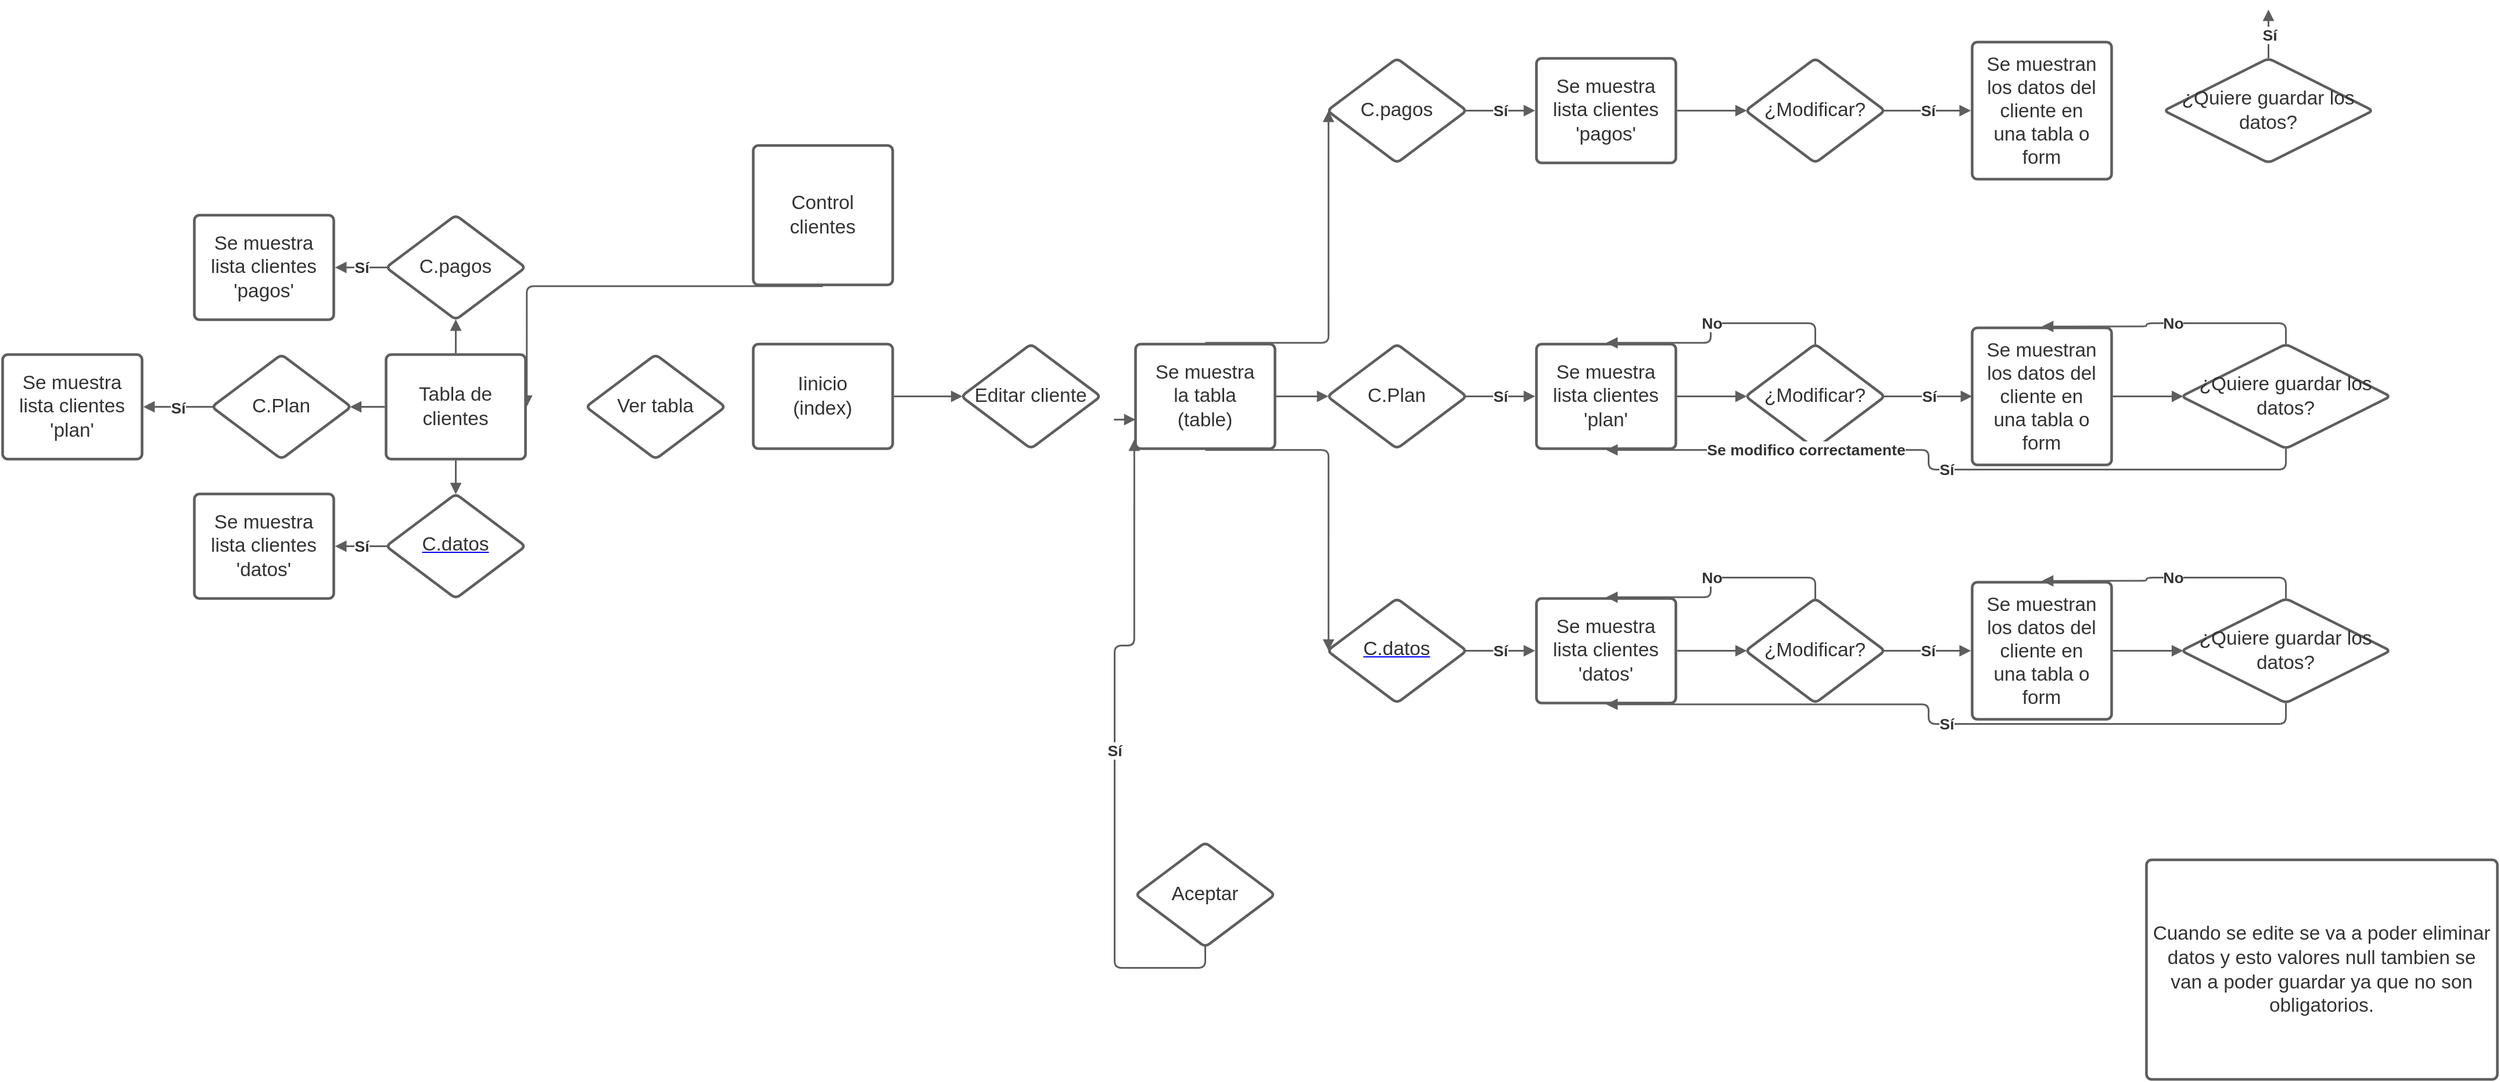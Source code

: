 <mxfile version="21.3.8" type="github">
  <diagram name="Page-1" id="jCBXAWtXNqudpjwkQiGo">
    <mxGraphModel dx="2200" dy="2359" grid="1" gridSize="10" guides="1" tooltips="1" connect="1" arrows="1" fold="1" page="1" pageScale="1" pageWidth="827" pageHeight="1169" math="0" shadow="0">
      <root>
        <mxCell id="0" />
        <mxCell id="1" parent="0" />
        <mxCell id="dDj49uLqHvv3kT1G5Hj7-1" value="Control clientes" style="html=1;overflow=block;blockSpacing=1;whiteSpace=wrap;fontSize=16.7;fontColor=#333333;align=center;spacing=3.8;strokeColor=#5e5e5e;strokeOpacity=100;rounded=1;absoluteArcSize=1;arcSize=9;strokeWidth=2.3;lucidId=-~4517-Tyvn_;" vertex="1" parent="1">
          <mxGeometry x="856" y="75" width="120" height="120" as="geometry" />
        </mxCell>
        <mxCell id="dDj49uLqHvv3kT1G5Hj7-2" value="" style="html=1;jettySize=18;whiteSpace=wrap;fontSize=13;strokeColor=#5E5E5E;strokeWidth=1.5;rounded=1;arcSize=12;edgeStyle=orthogonalEdgeStyle;startArrow=none;endArrow=block;endFill=1;exitX=0.5;exitY=1.009;exitPerimeter=0;entryX=1.009;entryY=0.5;entryPerimeter=0;lucidId=oa55fddU7j4v;" edge="1" parent="1" source="dDj49uLqHvv3kT1G5Hj7-1" target="dDj49uLqHvv3kT1G5Hj7-5">
          <mxGeometry width="100" height="100" relative="1" as="geometry">
            <Array as="points" />
          </mxGeometry>
        </mxCell>
        <mxCell id="dDj49uLqHvv3kT1G5Hj7-3" value="Iinicio&#xa;(index)" style="html=1;overflow=block;blockSpacing=1;whiteSpace=wrap;fontSize=16.7;fontColor=#333333;align=center;spacing=9;strokeColor=#5e5e5e;strokeOpacity=100;rounded=1;absoluteArcSize=1;arcSize=9;strokeWidth=2.3;lucidId=ra55raOk~4vb;" vertex="1" parent="1">
          <mxGeometry x="856" y="246" width="120" height="90" as="geometry" />
        </mxCell>
        <mxCell id="dDj49uLqHvv3kT1G5Hj7-4" value="Ver tabla" style="html=1;overflow=block;blockSpacing=1;whiteSpace=wrap;rhombus;fontSize=16.7;fontColor=#333333;align=center;spacing=3.8;strokeColor=#5e5e5e;strokeOpacity=100;rounded=1;absoluteArcSize=1;arcSize=9;strokeWidth=2.3;lucidId=7a55EZrOVwHj;" vertex="1" parent="1">
          <mxGeometry x="712" y="255" width="120" height="90" as="geometry" />
        </mxCell>
        <mxCell id="dDj49uLqHvv3kT1G5Hj7-5" value="Tabla de clientes" style="html=1;overflow=block;blockSpacing=1;whiteSpace=wrap;fontSize=16.7;fontColor=#333333;align=center;spacing=9;strokeColor=#5e5e5e;strokeOpacity=100;rounded=1;absoluteArcSize=1;arcSize=9;strokeWidth=2.3;lucidId=sb55wHR1h_1L;" vertex="1" parent="1">
          <mxGeometry x="540" y="255" width="120" height="90" as="geometry" />
        </mxCell>
        <mxCell id="dDj49uLqHvv3kT1G5Hj7-6" value="C.pagos" style="html=1;overflow=block;blockSpacing=1;whiteSpace=wrap;rhombus;fontSize=16.7;fontColor=#333333;align=center;spacing=3.8;strokeColor=#5e5e5e;strokeOpacity=100;rounded=1;absoluteArcSize=1;arcSize=9;strokeWidth=2.3;lucidId=Wb55GumcfXWv;" vertex="1" parent="1">
          <mxGeometry x="540" y="135" width="120" height="90" as="geometry" />
        </mxCell>
        <mxCell id="dDj49uLqHvv3kT1G5Hj7-7" value="" style="html=1;jettySize=18;whiteSpace=wrap;fontSize=13;strokeColor=#5E5E5E;strokeWidth=1.5;rounded=1;arcSize=12;edgeStyle=orthogonalEdgeStyle;startArrow=none;endArrow=block;endFill=1;exitX=0.5;exitY=-0.012;exitPerimeter=0;entryX=0.5;entryY=0.996;entryPerimeter=0;lucidId=~b55l4OIITTA;" edge="1" parent="1" source="dDj49uLqHvv3kT1G5Hj7-5" target="dDj49uLqHvv3kT1G5Hj7-6">
          <mxGeometry width="100" height="100" relative="1" as="geometry">
            <Array as="points" />
          </mxGeometry>
        </mxCell>
        <mxCell id="dDj49uLqHvv3kT1G5Hj7-8" value="&lt;div style=&quot;display: flex; justify-content: center; text-align: center; align-items: baseline; font-size: 0; line-height: 1.25;margin-top: -2px;&quot;&gt;&lt;span&gt;&lt;a href=&quot;http://C.datos&quot;&gt;&lt;span style=&quot;font-size:16.7px;color:#333333;&quot;&gt;C.datos&lt;/span&gt;&lt;/a&gt;&lt;/span&gt;&lt;/div&gt;" style="html=1;overflow=block;blockSpacing=1;whiteSpace=wrap;rhombus;fontSize=13;spacing=3.8;strokeColor=#5e5e5e;strokeOpacity=100;rounded=1;absoluteArcSize=1;arcSize=9;strokeWidth=2.3;lucidId=lc55fG3NwJh9;" vertex="1" parent="1">
          <mxGeometry x="540" y="375" width="120" height="90" as="geometry" />
        </mxCell>
        <mxCell id="dDj49uLqHvv3kT1G5Hj7-9" value="" style="html=1;jettySize=18;whiteSpace=wrap;fontSize=13;strokeColor=#5E5E5E;strokeWidth=1.5;rounded=1;arcSize=12;edgeStyle=orthogonalEdgeStyle;startArrow=none;endArrow=block;endFill=1;exitX=0.5;exitY=1.012;exitPerimeter=0;entryX=0.5;entryY=0.004;entryPerimeter=0;lucidId=xc55j_4C4txd;" edge="1" parent="1" source="dDj49uLqHvv3kT1G5Hj7-5" target="dDj49uLqHvv3kT1G5Hj7-8">
          <mxGeometry width="100" height="100" relative="1" as="geometry">
            <Array as="points" />
          </mxGeometry>
        </mxCell>
        <mxCell id="dDj49uLqHvv3kT1G5Hj7-10" value="C.Plan" style="html=1;overflow=block;blockSpacing=1;whiteSpace=wrap;rhombus;fontSize=16.7;fontColor=#333333;align=center;spacing=3.8;strokeColor=#5e5e5e;strokeOpacity=100;rounded=1;absoluteArcSize=1;arcSize=9;strokeWidth=2.3;lucidId=Dc55BJOq.~ja;" vertex="1" parent="1">
          <mxGeometry x="390" y="255" width="120" height="90" as="geometry" />
        </mxCell>
        <mxCell id="dDj49uLqHvv3kT1G5Hj7-11" value="" style="html=1;jettySize=18;whiteSpace=wrap;fontSize=13;strokeColor=#5E5E5E;strokeWidth=1.5;rounded=1;arcSize=12;edgeStyle=orthogonalEdgeStyle;startArrow=none;endArrow=block;endFill=1;exitX=-0.009;exitY=0.5;exitPerimeter=0;entryX=0.991;entryY=0.5;entryPerimeter=0;lucidId=Nc55K~NAN.iO;" edge="1" parent="1" source="dDj49uLqHvv3kT1G5Hj7-5" target="dDj49uLqHvv3kT1G5Hj7-10">
          <mxGeometry width="100" height="100" relative="1" as="geometry">
            <Array as="points" />
          </mxGeometry>
        </mxCell>
        <mxCell id="dDj49uLqHvv3kT1G5Hj7-12" value="" style="html=1;jettySize=18;whiteSpace=wrap;fontSize=13.3;fontColor=#333333;fontStyle=1;align=center;strokeColor=#5E5E5E;strokeWidth=1.5;rounded=1;arcSize=12;edgeStyle=orthogonalEdgeStyle;startArrow=none;endArrow=block;endFill=1;exitX=0.009;exitY=0.5;exitPerimeter=0;lucidId=ad55AOa1RnGk;" edge="1" parent="1" source="dDj49uLqHvv3kT1G5Hj7-10">
          <mxGeometry width="100" height="100" relative="1" as="geometry">
            <Array as="points" />
            <mxPoint x="331" y="300" as="targetPoint" />
          </mxGeometry>
        </mxCell>
        <mxCell id="dDj49uLqHvv3kT1G5Hj7-13" value="Sí" style="text;html=1;resizable=0;labelBackgroundColor=default;align=center;verticalAlign=middle;fontStyle=1;fontColor=#333333;fontSize=13.3;" vertex="1" parent="dDj49uLqHvv3kT1G5Hj7-12">
          <mxGeometry relative="1" as="geometry">
            <mxPoint as="offset" />
          </mxGeometry>
        </mxCell>
        <mxCell id="dDj49uLqHvv3kT1G5Hj7-14" value="Se muestra lista clientes&#xa;&#39;plan&#39;" style="html=1;overflow=block;blockSpacing=1;whiteSpace=wrap;fontSize=16.7;fontColor=#333333;align=center;spacing=9;strokeColor=#5e5e5e;strokeOpacity=100;rounded=1;absoluteArcSize=1;arcSize=9;strokeWidth=2.3;lucidId=rd55_MLI0KpR;" vertex="1" parent="1">
          <mxGeometry x="210" y="255" width="120" height="90" as="geometry" />
        </mxCell>
        <mxCell id="dDj49uLqHvv3kT1G5Hj7-15" value="Se muestra lista clientes&#xa;&#39;pagos&#39;" style="html=1;overflow=block;blockSpacing=1;whiteSpace=wrap;fontSize=16.7;fontColor=#333333;align=center;spacing=9;strokeColor=#5e5e5e;strokeOpacity=100;rounded=1;absoluteArcSize=1;arcSize=9;strokeWidth=2.3;lucidId=he55-6mI.Ir_;" vertex="1" parent="1">
          <mxGeometry x="375" y="135" width="120" height="90" as="geometry" />
        </mxCell>
        <mxCell id="dDj49uLqHvv3kT1G5Hj7-16" value="" style="html=1;jettySize=18;whiteSpace=wrap;fontSize=13.3;fontColor=#333333;fontStyle=1;align=center;strokeColor=#5E5E5E;strokeWidth=1.5;rounded=1;arcSize=12;edgeStyle=orthogonalEdgeStyle;startArrow=none;endArrow=block;endFill=1;exitX=0.009;exitY=0.5;exitPerimeter=0;entryX=1.009;entryY=0.5;entryPerimeter=0;lucidId=me55h58Ri0bP;" edge="1" parent="1" source="dDj49uLqHvv3kT1G5Hj7-6" target="dDj49uLqHvv3kT1G5Hj7-15">
          <mxGeometry width="100" height="100" relative="1" as="geometry">
            <Array as="points" />
          </mxGeometry>
        </mxCell>
        <mxCell id="dDj49uLqHvv3kT1G5Hj7-17" value="Sí" style="text;html=1;resizable=0;labelBackgroundColor=default;align=center;verticalAlign=middle;fontStyle=1;fontColor=#333333;fontSize=13.3;" vertex="1" parent="dDj49uLqHvv3kT1G5Hj7-16">
          <mxGeometry relative="1" as="geometry" />
        </mxCell>
        <mxCell id="dDj49uLqHvv3kT1G5Hj7-18" value="Se muestra lista clientes&#xa;&#39;datos&#39;" style="html=1;overflow=block;blockSpacing=1;whiteSpace=wrap;fontSize=16.7;fontColor=#333333;align=center;spacing=9;strokeColor=#5e5e5e;strokeOpacity=100;rounded=1;absoluteArcSize=1;arcSize=9;strokeWidth=2.3;lucidId=qe55xhQL1To1;" vertex="1" parent="1">
          <mxGeometry x="375" y="375" width="120" height="90" as="geometry" />
        </mxCell>
        <mxCell id="dDj49uLqHvv3kT1G5Hj7-19" value="" style="html=1;jettySize=18;whiteSpace=wrap;fontSize=13.3;fontColor=#333333;fontStyle=1;align=center;strokeColor=#5E5E5E;strokeWidth=1.5;rounded=1;arcSize=12;edgeStyle=orthogonalEdgeStyle;startArrow=none;endArrow=block;endFill=1;exitX=0.009;exitY=0.5;exitPerimeter=0;entryX=1.009;entryY=0.5;entryPerimeter=0;lucidId=se556HhxgRKe;" edge="1" parent="1" source="dDj49uLqHvv3kT1G5Hj7-8" target="dDj49uLqHvv3kT1G5Hj7-18">
          <mxGeometry width="100" height="100" relative="1" as="geometry">
            <Array as="points" />
          </mxGeometry>
        </mxCell>
        <mxCell id="dDj49uLqHvv3kT1G5Hj7-20" value="Sí" style="text;html=1;resizable=0;labelBackgroundColor=default;align=center;verticalAlign=middle;fontStyle=1;fontColor=#333333;fontSize=13.3;" vertex="1" parent="dDj49uLqHvv3kT1G5Hj7-19">
          <mxGeometry relative="1" as="geometry" />
        </mxCell>
        <mxCell id="dDj49uLqHvv3kT1G5Hj7-21" value="Editar cliente" style="html=1;overflow=block;blockSpacing=1;whiteSpace=wrap;rhombus;fontSize=16.7;fontColor=#333333;align=center;spacing=3.8;strokeColor=#5e5e5e;strokeOpacity=100;rounded=1;absoluteArcSize=1;arcSize=9;strokeWidth=2.3;lucidId=Gg55qIdvrMJk;" vertex="1" parent="1">
          <mxGeometry x="1035" y="246" width="120" height="90" as="geometry" />
        </mxCell>
        <mxCell id="dDj49uLqHvv3kT1G5Hj7-22" value="" style="html=1;jettySize=18;whiteSpace=wrap;fontSize=13;strokeColor=#5E5E5E;strokeWidth=1.5;rounded=1;arcSize=12;edgeStyle=orthogonalEdgeStyle;startArrow=none;endArrow=block;endFill=1;exitX=1.009;exitY=0.5;exitPerimeter=0;entryX=0.009;entryY=0.5;entryPerimeter=0;lucidId=Ng55FUQO6F9P;" edge="1" parent="1" source="dDj49uLqHvv3kT1G5Hj7-3" target="dDj49uLqHvv3kT1G5Hj7-21">
          <mxGeometry width="100" height="100" relative="1" as="geometry">
            <Array as="points" />
          </mxGeometry>
        </mxCell>
        <mxCell id="dDj49uLqHvv3kT1G5Hj7-23" value="Se muestra la tabla&#xa;(table)" style="html=1;overflow=block;blockSpacing=1;whiteSpace=wrap;fontSize=16.7;fontColor=#333333;align=center;spacing=9;strokeColor=#5e5e5e;strokeOpacity=100;rounded=1;absoluteArcSize=1;arcSize=9;strokeWidth=2.3;lucidId=3g555m2dW~YT;" vertex="1" parent="1">
          <mxGeometry x="1185" y="246" width="120" height="90" as="geometry" />
        </mxCell>
        <mxCell id="dDj49uLqHvv3kT1G5Hj7-24" value="" style="html=1;jettySize=18;whiteSpace=wrap;fontSize=13;strokeColor=#5E5E5E;strokeWidth=1.5;rounded=1;arcSize=12;edgeStyle=orthogonalEdgeStyle;startArrow=none;endArrow=block;endFill=1;exitY=0.5;exitPerimeter=0;entryY=0.5;entryPerimeter=0;lucidId=ch55Fjtp5ri9;" edge="1" parent="1" source="dDj49uLqHvv3kT1G5Hj7-23" target="dDj49uLqHvv3kT1G5Hj7-23">
          <mxGeometry width="100" height="100" relative="1" as="geometry">
            <Array as="points">
              <mxPoint x="1164" y="311" generated="1" />
              <mxPoint x="1164" y="311" generated="1" />
            </Array>
          </mxGeometry>
        </mxCell>
        <mxCell id="dDj49uLqHvv3kT1G5Hj7-25" value="" style="html=1;jettySize=18;whiteSpace=wrap;fontSize=13;strokeColor=#5E5E5E;strokeWidth=1.5;rounded=1;arcSize=12;edgeStyle=orthogonalEdgeStyle;startArrow=none;endArrow=block;endFill=1;exitX=1.009;exitY=0.5;exitPerimeter=0;lucidId=Qi55WLSYHYra;" edge="1" parent="1" source="dDj49uLqHvv3kT1G5Hj7-23">
          <mxGeometry width="100" height="100" relative="1" as="geometry">
            <Array as="points" />
            <mxPoint x="1351" y="291" as="targetPoint" />
          </mxGeometry>
        </mxCell>
        <mxCell id="dDj49uLqHvv3kT1G5Hj7-26" value="C.Plan" style="html=1;overflow=block;blockSpacing=1;whiteSpace=wrap;rhombus;fontSize=16.7;fontColor=#333333;align=center;spacing=3.8;strokeColor=#5e5e5e;strokeOpacity=100;rounded=1;absoluteArcSize=1;arcSize=9;strokeWidth=2.3;lucidId=yl55B0_qdPNv;" vertex="1" parent="1">
          <mxGeometry x="1350" y="246" width="120" height="90" as="geometry" />
        </mxCell>
        <mxCell id="dDj49uLqHvv3kT1G5Hj7-27" value="Se muestra lista clientes&#xa;&#39;plan&#39;" style="html=1;overflow=block;blockSpacing=1;whiteSpace=wrap;fontSize=16.7;fontColor=#333333;align=center;spacing=9;strokeColor=#5e5e5e;strokeOpacity=100;rounded=1;absoluteArcSize=1;arcSize=9;strokeWidth=2.3;lucidId=Cl55v5GDEzzv;" vertex="1" parent="1">
          <mxGeometry x="1530" y="246" width="120" height="90" as="geometry" />
        </mxCell>
        <mxCell id="dDj49uLqHvv3kT1G5Hj7-28" value="" style="html=1;jettySize=18;whiteSpace=wrap;fontSize=13.3;fontColor=#333333;fontStyle=1;align=center;strokeColor=#5E5E5E;strokeWidth=1.5;rounded=1;arcSize=12;edgeStyle=orthogonalEdgeStyle;startArrow=none;endArrow=block;endFill=1;exitX=0.991;exitY=0.5;exitPerimeter=0;entryX=-0.009;entryY=0.5;entryPerimeter=0;lucidId=Ml55k2Och.zE;" edge="1" parent="1" source="dDj49uLqHvv3kT1G5Hj7-26" target="dDj49uLqHvv3kT1G5Hj7-27">
          <mxGeometry width="100" height="100" relative="1" as="geometry">
            <Array as="points" />
          </mxGeometry>
        </mxCell>
        <mxCell id="dDj49uLqHvv3kT1G5Hj7-29" value="Sí" style="text;html=1;resizable=0;labelBackgroundColor=default;align=center;verticalAlign=middle;fontStyle=1;fontColor=#333333;fontSize=13.3;" vertex="1" parent="dDj49uLqHvv3kT1G5Hj7-28">
          <mxGeometry relative="1" as="geometry" />
        </mxCell>
        <mxCell id="dDj49uLqHvv3kT1G5Hj7-30" value="C.pagos" style="html=1;overflow=block;blockSpacing=1;whiteSpace=wrap;rhombus;fontSize=16.7;fontColor=#333333;align=center;spacing=3.8;strokeColor=#5e5e5e;strokeOpacity=100;rounded=1;absoluteArcSize=1;arcSize=9;strokeWidth=2.3;lucidId=Tl55Qcyh_-M2;" vertex="1" parent="1">
          <mxGeometry x="1350" width="120" height="90" as="geometry" />
        </mxCell>
        <mxCell id="dDj49uLqHvv3kT1G5Hj7-31" value="Se muestra lista clientes&#xa;&#39;pagos&#39;" style="html=1;overflow=block;blockSpacing=1;whiteSpace=wrap;fontSize=16.7;fontColor=#333333;align=center;spacing=9;strokeColor=#5e5e5e;strokeOpacity=100;rounded=1;absoluteArcSize=1;arcSize=9;strokeWidth=2.3;lucidId=Xl55kkd5n7LN;" vertex="1" parent="1">
          <mxGeometry x="1530" width="120" height="90" as="geometry" />
        </mxCell>
        <mxCell id="dDj49uLqHvv3kT1G5Hj7-32" value="" style="html=1;jettySize=18;whiteSpace=wrap;fontSize=13;strokeColor=#5E5E5E;strokeWidth=1.5;rounded=1;arcSize=12;edgeStyle=orthogonalEdgeStyle;startArrow=none;endArrow=block;endFill=1;exitX=0.5;exitY=-0.012;exitPerimeter=0;entryX=0.009;entryY=0.5;entryPerimeter=0;lucidId=Yl55a6b.Secc;" edge="1" parent="1" source="dDj49uLqHvv3kT1G5Hj7-23" target="dDj49uLqHvv3kT1G5Hj7-30">
          <mxGeometry width="100" height="100" relative="1" as="geometry">
            <Array as="points" />
          </mxGeometry>
        </mxCell>
        <mxCell id="dDj49uLqHvv3kT1G5Hj7-33" value="&lt;div style=&quot;display: flex; justify-content: center; text-align: center; align-items: baseline; font-size: 0; line-height: 1.25;margin-top: -2px;&quot;&gt;&lt;span&gt;&lt;a href=&quot;http://C.datos&quot;&gt;&lt;span style=&quot;font-size:16.7px;color:#333333;&quot;&gt;C.datos&lt;/span&gt;&lt;/a&gt;&lt;/span&gt;&lt;/div&gt;" style="html=1;overflow=block;blockSpacing=1;whiteSpace=wrap;rhombus;fontSize=13;spacing=3.8;strokeColor=#5e5e5e;strokeOpacity=100;rounded=1;absoluteArcSize=1;arcSize=9;strokeWidth=2.3;lucidId=4l551dDsu_Oj;" vertex="1" parent="1">
          <mxGeometry x="1350" y="465" width="120" height="90" as="geometry" />
        </mxCell>
        <mxCell id="dDj49uLqHvv3kT1G5Hj7-34" value="Se muestra lista clientes&#xa;&#39;datos&#39;" style="html=1;overflow=block;blockSpacing=1;whiteSpace=wrap;fontSize=16.7;fontColor=#333333;align=center;spacing=9;strokeColor=#5e5e5e;strokeOpacity=100;rounded=1;absoluteArcSize=1;arcSize=9;strokeWidth=2.3;lucidId=6l55W46asn15;" vertex="1" parent="1">
          <mxGeometry x="1530" y="465" width="120" height="90" as="geometry" />
        </mxCell>
        <mxCell id="dDj49uLqHvv3kT1G5Hj7-35" value="" style="html=1;jettySize=18;whiteSpace=wrap;fontSize=13;strokeColor=#5E5E5E;strokeWidth=1.5;rounded=1;arcSize=12;edgeStyle=orthogonalEdgeStyle;startArrow=none;endArrow=block;endFill=1;exitX=0.5;exitY=1.012;exitPerimeter=0;entryX=0.009;entryY=0.5;entryPerimeter=0;lucidId=9l55xf4YlK3E;" edge="1" parent="1" source="dDj49uLqHvv3kT1G5Hj7-23" target="dDj49uLqHvv3kT1G5Hj7-33">
          <mxGeometry width="100" height="100" relative="1" as="geometry">
            <Array as="points" />
          </mxGeometry>
        </mxCell>
        <mxCell id="dDj49uLqHvv3kT1G5Hj7-36" value="Aceptar" style="html=1;overflow=block;blockSpacing=1;whiteSpace=wrap;rhombus;fontSize=16.7;fontColor=#333333;align=center;spacing=3.8;strokeColor=#5e5e5e;strokeOpacity=100;rounded=1;absoluteArcSize=1;arcSize=9;strokeWidth=2.3;lucidId=qm55R02SSR.R;" vertex="1" parent="1">
          <mxGeometry x="1185" y="675" width="120" height="90" as="geometry" />
        </mxCell>
        <mxCell id="dDj49uLqHvv3kT1G5Hj7-37" value="" style="html=1;jettySize=18;whiteSpace=wrap;fontSize=13.3;fontColor=#333333;fontStyle=1;align=center;strokeColor=#5E5E5E;strokeWidth=1.5;rounded=1;arcSize=12;edgeStyle=orthogonalEdgeStyle;startArrow=none;endArrow=block;endFill=1;exitX=0.5;exitY=0.996;exitPerimeter=0;entryX=-0.009;entryY=0.912;entryPerimeter=0;lucidId=Jm55_n56MQ~L;" edge="1" parent="1" source="dDj49uLqHvv3kT1G5Hj7-36" target="dDj49uLqHvv3kT1G5Hj7-23">
          <mxGeometry width="100" height="100" relative="1" as="geometry">
            <Array as="points" />
          </mxGeometry>
        </mxCell>
        <mxCell id="dDj49uLqHvv3kT1G5Hj7-38" value="Sí" style="text;html=1;resizable=0;labelBackgroundColor=default;align=center;verticalAlign=middle;fontStyle=1;fontColor=#333333;fontSize=13.3;" vertex="1" parent="dDj49uLqHvv3kT1G5Hj7-37">
          <mxGeometry relative="1" as="geometry" />
        </mxCell>
        <mxCell id="dDj49uLqHvv3kT1G5Hj7-39" value="¿Modificar?" style="html=1;overflow=block;blockSpacing=1;whiteSpace=wrap;rhombus;fontSize=16.7;fontColor=#333333;align=center;spacing=3.8;strokeColor=#5e5e5e;strokeOpacity=100;rounded=1;absoluteArcSize=1;arcSize=9;strokeWidth=2.3;lucidId=Io55EITyy6AK;" vertex="1" parent="1">
          <mxGeometry x="1710" y="246" width="120" height="90" as="geometry" />
        </mxCell>
        <mxCell id="dDj49uLqHvv3kT1G5Hj7-40" value="" style="html=1;jettySize=18;whiteSpace=wrap;fontSize=13;strokeColor=#5E5E5E;strokeWidth=1.5;rounded=1;arcSize=12;edgeStyle=orthogonalEdgeStyle;startArrow=none;endArrow=block;endFill=1;exitX=1.009;exitY=0.5;exitPerimeter=0;entryX=0.009;entryY=0.5;entryPerimeter=0;lucidId=No55PuJ4~8nF;" edge="1" parent="1" source="dDj49uLqHvv3kT1G5Hj7-27" target="dDj49uLqHvv3kT1G5Hj7-39">
          <mxGeometry width="100" height="100" relative="1" as="geometry">
            <Array as="points" />
          </mxGeometry>
        </mxCell>
        <mxCell id="dDj49uLqHvv3kT1G5Hj7-41" value="&lt;div style=&quot;display: flex; justify-content: center; text-align: center; align-items: baseline; font-size: 0; line-height: 1.25;margin-top: -2px;&quot;&gt;&lt;span&gt;&lt;span style=&quot;font-size:16.7px;color:#333333;&quot;&gt;Cuando se edite se va a poder eliminar datos y esto valores null tambien se van a poder guardar ya que no son obligatorios.&#xa;&lt;/span&gt;&lt;/span&gt;&lt;/div&gt;&lt;div style=&quot;display: flex; justify-content: center; text-align: center; align-items: baseline; font-size: 0; line-height: 1.25;margin-top: -2px;&quot;&gt;&lt;span&gt;&lt;/span&gt;&lt;/div&gt;" style="html=1;overflow=block;blockSpacing=1;whiteSpace=wrap;fontSize=13;spacing=3.8;strokeColor=#5e5e5e;strokeOpacity=100;rounded=1;absoluteArcSize=1;arcSize=9;strokeWidth=2.3;lucidId=zp55m-ZHFCEl;" vertex="1" parent="1">
          <mxGeometry x="2055" y="690" width="302" height="189" as="geometry" />
        </mxCell>
        <mxCell id="dDj49uLqHvv3kT1G5Hj7-42" value="" style="html=1;jettySize=18;whiteSpace=wrap;fontSize=13.3;fontColor=#333333;fontStyle=1;align=center;strokeColor=#5E5E5E;strokeWidth=1.5;rounded=1;arcSize=12;edgeStyle=orthogonalEdgeStyle;startArrow=none;endArrow=block;endFill=1;exitX=0.991;exitY=0.5;exitPerimeter=0;lucidId=br55oeqAaXvw;" edge="1" parent="1" source="dDj49uLqHvv3kT1G5Hj7-39">
          <mxGeometry width="100" height="100" relative="1" as="geometry">
            <Array as="points" />
            <mxPoint x="1905" y="291" as="targetPoint" />
          </mxGeometry>
        </mxCell>
        <mxCell id="dDj49uLqHvv3kT1G5Hj7-43" value="Sí" style="text;html=1;resizable=0;labelBackgroundColor=default;align=center;verticalAlign=middle;fontStyle=1;fontColor=#333333;fontSize=13.3;" vertex="1" parent="dDj49uLqHvv3kT1G5Hj7-42">
          <mxGeometry relative="1" as="geometry" />
        </mxCell>
        <mxCell id="dDj49uLqHvv3kT1G5Hj7-44" value="Se muestran los datos del cliente en una tabla o form" style="html=1;overflow=block;blockSpacing=1;whiteSpace=wrap;fontSize=16.7;fontColor=#333333;align=center;spacing=9;strokeColor=#5e5e5e;strokeOpacity=100;rounded=1;absoluteArcSize=1;arcSize=9;strokeWidth=2.3;lucidId=lr55~o0DpjFW;" vertex="1" parent="1">
          <mxGeometry x="1905" y="232" width="120" height="118" as="geometry" />
        </mxCell>
        <mxCell id="dDj49uLqHvv3kT1G5Hj7-45" value="" style="html=1;jettySize=18;whiteSpace=wrap;fontSize=13.3;fontColor=#333333;fontStyle=1;align=center;strokeColor=#5E5E5E;strokeWidth=1.5;rounded=1;arcSize=12;edgeStyle=orthogonalEdgeStyle;startArrow=none;endArrow=block;endFill=1;exitX=0.5;exitY=0.004;exitPerimeter=0;entryX=0.5;entryY=-0.012;entryPerimeter=0;lucidId=Br55GFbkZhTN;" edge="1" parent="1" source="dDj49uLqHvv3kT1G5Hj7-39" target="dDj49uLqHvv3kT1G5Hj7-27">
          <mxGeometry width="100" height="100" relative="1" as="geometry">
            <Array as="points" />
          </mxGeometry>
        </mxCell>
        <mxCell id="dDj49uLqHvv3kT1G5Hj7-46" value="No" style="text;html=1;resizable=0;labelBackgroundColor=default;align=center;verticalAlign=middle;fontStyle=1;fontColor=#333333;fontSize=13.3;" vertex="1" parent="dDj49uLqHvv3kT1G5Hj7-45">
          <mxGeometry relative="1" as="geometry" />
        </mxCell>
        <mxCell id="dDj49uLqHvv3kT1G5Hj7-47" value="" style="html=1;jettySize=18;whiteSpace=wrap;fontSize=13;strokeColor=#5E5E5E;strokeWidth=1.5;rounded=1;arcSize=12;edgeStyle=orthogonalEdgeStyle;startArrow=none;endArrow=block;endFill=1;exitX=1.009;exitY=0.5;exitPerimeter=0;entryX=0.009;entryY=0.5;entryPerimeter=0;lucidId=Xr55lcVk.tQ_;" edge="1" parent="1" source="dDj49uLqHvv3kT1G5Hj7-44" target="dDj49uLqHvv3kT1G5Hj7-48">
          <mxGeometry width="100" height="100" relative="1" as="geometry">
            <Array as="points" />
          </mxGeometry>
        </mxCell>
        <mxCell id="dDj49uLqHvv3kT1G5Hj7-48" value="¿Quiere guardar los datos?" style="html=1;overflow=block;blockSpacing=1;whiteSpace=wrap;rhombus;fontSize=16.7;fontColor=#333333;align=center;spacing=3.8;strokeColor=#5e5e5e;strokeOpacity=100;rounded=1;absoluteArcSize=1;arcSize=9;strokeWidth=2.3;lucidId=0r555tiMq7A_;" vertex="1" parent="1">
          <mxGeometry x="2085" y="246" width="180" height="90" as="geometry" />
        </mxCell>
        <mxCell id="dDj49uLqHvv3kT1G5Hj7-49" value="" style="html=1;jettySize=18;whiteSpace=wrap;fontSize=13.3;fontColor=#333333;fontStyle=1;align=center;strokeColor=#5E5E5E;strokeWidth=1.5;rounded=1;arcSize=12;edgeStyle=orthogonalEdgeStyle;startArrow=none;endArrow=block;endFill=1;exitX=0.5;exitY=1.001;exitPerimeter=0;entryX=0.5;entryY=1.012;entryPerimeter=0;lucidId=Ks55QKrB9KBl;" edge="1" parent="1" source="dDj49uLqHvv3kT1G5Hj7-48" target="dDj49uLqHvv3kT1G5Hj7-27">
          <mxGeometry width="100" height="100" relative="1" as="geometry">
            <Array as="points" />
          </mxGeometry>
        </mxCell>
        <mxCell id="dDj49uLqHvv3kT1G5Hj7-50" value="Se modifico correctamente" style="text;html=1;resizable=0;labelBackgroundColor=default;align=center;verticalAlign=middle;fontStyle=1;fontColor=#333333;fontSize=13.3;" vertex="1" parent="dDj49uLqHvv3kT1G5Hj7-49">
          <mxGeometry x="0.447" relative="1" as="geometry" />
        </mxCell>
        <mxCell id="dDj49uLqHvv3kT1G5Hj7-51" value="Sí" style="text;html=1;resizable=0;labelBackgroundColor=default;align=center;verticalAlign=middle;fontStyle=1;fontColor=#333333;fontSize=13.3;" vertex="1" parent="dDj49uLqHvv3kT1G5Hj7-49">
          <mxGeometry relative="1" as="geometry" />
        </mxCell>
        <mxCell id="dDj49uLqHvv3kT1G5Hj7-52" value="" style="html=1;jettySize=18;whiteSpace=wrap;fontSize=13.3;fontColor=#333333;fontStyle=1;align=center;strokeColor=#5E5E5E;strokeWidth=1.5;rounded=1;arcSize=12;edgeStyle=orthogonalEdgeStyle;startArrow=none;endArrow=block;endFill=1;exitX=0.5;exitY=-0.001;exitPerimeter=0;entryX=0.5;entryY=-0.01;entryPerimeter=0;lucidId=Qs55kY9ZGcJA;" edge="1" parent="1" source="dDj49uLqHvv3kT1G5Hj7-48" target="dDj49uLqHvv3kT1G5Hj7-44">
          <mxGeometry width="100" height="100" relative="1" as="geometry">
            <Array as="points" />
          </mxGeometry>
        </mxCell>
        <mxCell id="dDj49uLqHvv3kT1G5Hj7-53" value="No" style="text;html=1;resizable=0;labelBackgroundColor=default;align=center;verticalAlign=middle;fontStyle=1;fontColor=#333333;fontSize=13.3;" vertex="1" parent="dDj49uLqHvv3kT1G5Hj7-52">
          <mxGeometry relative="1" as="geometry" />
        </mxCell>
        <mxCell id="dDj49uLqHvv3kT1G5Hj7-54" value="" style="html=1;jettySize=18;whiteSpace=wrap;fontSize=13.3;fontColor=#333333;fontStyle=1;align=center;strokeColor=#5E5E5E;strokeWidth=1.5;rounded=1;arcSize=12;edgeStyle=orthogonalEdgeStyle;startArrow=none;endArrow=block;endFill=1;exitX=0.991;exitY=0.5;exitPerimeter=0;entryX=-0.009;entryY=0.5;entryPerimeter=0;lucidId=1u55vM6VGVHL;" edge="1" parent="1" source="dDj49uLqHvv3kT1G5Hj7-33" target="dDj49uLqHvv3kT1G5Hj7-34">
          <mxGeometry width="100" height="100" relative="1" as="geometry">
            <Array as="points" />
          </mxGeometry>
        </mxCell>
        <mxCell id="dDj49uLqHvv3kT1G5Hj7-55" value="Sí" style="text;html=1;resizable=0;labelBackgroundColor=default;align=center;verticalAlign=middle;fontStyle=1;fontColor=#333333;fontSize=13.3;" vertex="1" parent="dDj49uLqHvv3kT1G5Hj7-54">
          <mxGeometry relative="1" as="geometry" />
        </mxCell>
        <mxCell id="dDj49uLqHvv3kT1G5Hj7-56" value="¿Modificar?" style="html=1;overflow=block;blockSpacing=1;whiteSpace=wrap;rhombus;fontSize=16.7;fontColor=#333333;align=center;spacing=3.8;strokeColor=#5e5e5e;strokeOpacity=100;rounded=1;absoluteArcSize=1;arcSize=9;strokeWidth=2.3;lucidId=7u550R7GL__U;" vertex="1" parent="1">
          <mxGeometry x="1710" y="465" width="120" height="90" as="geometry" />
        </mxCell>
        <mxCell id="dDj49uLqHvv3kT1G5Hj7-57" value="" style="html=1;jettySize=18;whiteSpace=wrap;fontSize=13;strokeColor=#5E5E5E;strokeWidth=1.5;rounded=1;arcSize=12;edgeStyle=orthogonalEdgeStyle;startArrow=none;endArrow=block;endFill=1;exitX=1.009;exitY=0.5;exitPerimeter=0;entryX=0.009;entryY=0.5;entryPerimeter=0;lucidId=_u55Tslefrtf;" edge="1" parent="1" source="dDj49uLqHvv3kT1G5Hj7-34" target="dDj49uLqHvv3kT1G5Hj7-56">
          <mxGeometry width="100" height="100" relative="1" as="geometry">
            <Array as="points" />
          </mxGeometry>
        </mxCell>
        <mxCell id="dDj49uLqHvv3kT1G5Hj7-58" value="Se muestran los datos del cliente en una tabla o form" style="html=1;overflow=block;blockSpacing=1;whiteSpace=wrap;fontSize=16.7;fontColor=#333333;align=center;spacing=9;strokeColor=#5e5e5e;strokeOpacity=100;rounded=1;absoluteArcSize=1;arcSize=9;strokeWidth=2.3;lucidId=av55JHJT0r.n;" vertex="1" parent="1">
          <mxGeometry x="1905" y="451" width="120" height="118" as="geometry" />
        </mxCell>
        <mxCell id="dDj49uLqHvv3kT1G5Hj7-59" value="" style="html=1;jettySize=18;whiteSpace=wrap;fontSize=13.3;fontColor=#333333;fontStyle=1;align=center;strokeColor=#5E5E5E;strokeWidth=1.5;rounded=1;arcSize=12;edgeStyle=orthogonalEdgeStyle;startArrow=none;endArrow=block;endFill=1;exitX=0.991;exitY=0.5;exitPerimeter=0;entryX=-0.009;entryY=0.5;entryPerimeter=0;lucidId=fv55L3Kyko3t;" edge="1" parent="1" source="dDj49uLqHvv3kT1G5Hj7-56" target="dDj49uLqHvv3kT1G5Hj7-58">
          <mxGeometry width="100" height="100" relative="1" as="geometry">
            <Array as="points" />
          </mxGeometry>
        </mxCell>
        <mxCell id="dDj49uLqHvv3kT1G5Hj7-60" value="Sí" style="text;html=1;resizable=0;labelBackgroundColor=default;align=center;verticalAlign=middle;fontStyle=1;fontColor=#333333;fontSize=13.3;" vertex="1" parent="dDj49uLqHvv3kT1G5Hj7-59">
          <mxGeometry relative="1" as="geometry" />
        </mxCell>
        <mxCell id="dDj49uLqHvv3kT1G5Hj7-61" value="¿Quiere guardar los datos?" style="html=1;overflow=block;blockSpacing=1;whiteSpace=wrap;rhombus;fontSize=16.7;fontColor=#333333;align=center;spacing=3.8;strokeColor=#5e5e5e;strokeOpacity=100;rounded=1;absoluteArcSize=1;arcSize=9;strokeWidth=2.3;lucidId=kv55Be7nvd3.;" vertex="1" parent="1">
          <mxGeometry x="2085" y="465" width="180" height="90" as="geometry" />
        </mxCell>
        <mxCell id="dDj49uLqHvv3kT1G5Hj7-62" value="" style="html=1;jettySize=18;whiteSpace=wrap;fontSize=13;strokeColor=#5E5E5E;strokeWidth=1.5;rounded=1;arcSize=12;edgeStyle=orthogonalEdgeStyle;startArrow=none;endArrow=block;endFill=1;exitX=1.009;exitY=0.5;exitPerimeter=0;entryX=0.009;entryY=0.5;entryPerimeter=0;lucidId=lv55oQmMOr_8;" edge="1" parent="1" source="dDj49uLqHvv3kT1G5Hj7-58" target="dDj49uLqHvv3kT1G5Hj7-61">
          <mxGeometry width="100" height="100" relative="1" as="geometry">
            <Array as="points" />
          </mxGeometry>
        </mxCell>
        <mxCell id="dDj49uLqHvv3kT1G5Hj7-63" value="" style="html=1;jettySize=18;whiteSpace=wrap;fontSize=13.3;fontColor=#333333;fontStyle=1;align=center;strokeColor=#5E5E5E;strokeWidth=1.5;rounded=1;arcSize=12;edgeStyle=orthogonalEdgeStyle;startArrow=none;endArrow=block;endFill=1;exitX=0.5;exitY=1.001;exitPerimeter=0;entryX=0.5;entryY=1.012;entryPerimeter=0;lucidId=tv55cgEvOoeQ;" edge="1" parent="1" source="dDj49uLqHvv3kT1G5Hj7-61" target="dDj49uLqHvv3kT1G5Hj7-34">
          <mxGeometry width="100" height="100" relative="1" as="geometry">
            <Array as="points" />
          </mxGeometry>
        </mxCell>
        <mxCell id="dDj49uLqHvv3kT1G5Hj7-64" value="Sí" style="text;html=1;resizable=0;labelBackgroundColor=default;align=center;verticalAlign=middle;fontStyle=1;fontColor=#333333;fontSize=13.3;" vertex="1" parent="dDj49uLqHvv3kT1G5Hj7-63">
          <mxGeometry relative="1" as="geometry" />
        </mxCell>
        <mxCell id="dDj49uLqHvv3kT1G5Hj7-65" value="" style="html=1;jettySize=18;whiteSpace=wrap;fontSize=13.3;fontColor=#333333;fontStyle=1;align=center;strokeColor=#5E5E5E;strokeWidth=1.5;rounded=1;arcSize=12;edgeStyle=orthogonalEdgeStyle;startArrow=none;endArrow=block;endFill=1;exitX=0.5;exitY=-0.001;exitPerimeter=0;entryX=0.5;entryY=-0.01;entryPerimeter=0;lucidId=vv55FnWkqyqp;" edge="1" parent="1" source="dDj49uLqHvv3kT1G5Hj7-61" target="dDj49uLqHvv3kT1G5Hj7-58">
          <mxGeometry width="100" height="100" relative="1" as="geometry">
            <Array as="points" />
          </mxGeometry>
        </mxCell>
        <mxCell id="dDj49uLqHvv3kT1G5Hj7-66" value="No" style="text;html=1;resizable=0;labelBackgroundColor=default;align=center;verticalAlign=middle;fontStyle=1;fontColor=#333333;fontSize=13.3;" vertex="1" parent="dDj49uLqHvv3kT1G5Hj7-65">
          <mxGeometry relative="1" as="geometry" />
        </mxCell>
        <mxCell id="dDj49uLqHvv3kT1G5Hj7-67" value="" style="html=1;jettySize=18;whiteSpace=wrap;fontSize=13.3;fontColor=#333333;fontStyle=1;align=center;strokeColor=#5E5E5E;strokeWidth=1.5;rounded=1;arcSize=12;edgeStyle=orthogonalEdgeStyle;startArrow=none;endArrow=block;endFill=1;exitX=0.5;exitY=0.004;exitPerimeter=0;entryX=0.5;entryY=-0.012;entryPerimeter=0;lucidId=Av55fH7Ca_Xi;" edge="1" parent="1" source="dDj49uLqHvv3kT1G5Hj7-56" target="dDj49uLqHvv3kT1G5Hj7-34">
          <mxGeometry width="100" height="100" relative="1" as="geometry">
            <Array as="points" />
          </mxGeometry>
        </mxCell>
        <mxCell id="dDj49uLqHvv3kT1G5Hj7-68" value="No" style="text;html=1;resizable=0;labelBackgroundColor=default;align=center;verticalAlign=middle;fontStyle=1;fontColor=#333333;fontSize=13.3;" vertex="1" parent="dDj49uLqHvv3kT1G5Hj7-67">
          <mxGeometry relative="1" as="geometry" />
        </mxCell>
        <mxCell id="dDj49uLqHvv3kT1G5Hj7-69" value="" style="html=1;jettySize=18;whiteSpace=wrap;fontSize=13.3;fontColor=#333333;fontStyle=1;align=center;strokeColor=#5E5E5E;strokeWidth=1.5;rounded=1;arcSize=12;edgeStyle=orthogonalEdgeStyle;startArrow=none;endArrow=block;endFill=1;exitX=0.991;exitY=0.5;exitPerimeter=0;entryX=-0.009;entryY=0.5;entryPerimeter=0;lucidId=Yv5582wAAS0k;" edge="1" parent="1" source="dDj49uLqHvv3kT1G5Hj7-30" target="dDj49uLqHvv3kT1G5Hj7-31">
          <mxGeometry width="100" height="100" relative="1" as="geometry">
            <Array as="points" />
          </mxGeometry>
        </mxCell>
        <mxCell id="dDj49uLqHvv3kT1G5Hj7-70" value="Sí" style="text;html=1;resizable=0;labelBackgroundColor=default;align=center;verticalAlign=middle;fontStyle=1;fontColor=#333333;fontSize=13.3;" vertex="1" parent="dDj49uLqHvv3kT1G5Hj7-69">
          <mxGeometry relative="1" as="geometry" />
        </mxCell>
        <mxCell id="dDj49uLqHvv3kT1G5Hj7-71" value="¿Modificar?" style="html=1;overflow=block;blockSpacing=1;whiteSpace=wrap;rhombus;fontSize=16.7;fontColor=#333333;align=center;spacing=3.8;strokeColor=#5e5e5e;strokeOpacity=100;rounded=1;absoluteArcSize=1;arcSize=9;strokeWidth=2.3;lucidId=YD55sORHHWta;" vertex="1" parent="1">
          <mxGeometry x="1710" width="120" height="90" as="geometry" />
        </mxCell>
        <mxCell id="dDj49uLqHvv3kT1G5Hj7-72" value="" style="html=1;jettySize=18;whiteSpace=wrap;fontSize=13;strokeColor=#5E5E5E;strokeWidth=1.5;rounded=1;arcSize=12;edgeStyle=orthogonalEdgeStyle;startArrow=none;endArrow=block;endFill=1;exitX=1.009;exitY=0.5;exitPerimeter=0;entryX=0.009;entryY=0.5;entryPerimeter=0;lucidId=0D55Nw3KMfFY;" edge="1" parent="1" source="dDj49uLqHvv3kT1G5Hj7-31" target="dDj49uLqHvv3kT1G5Hj7-71">
          <mxGeometry width="100" height="100" relative="1" as="geometry">
            <Array as="points" />
          </mxGeometry>
        </mxCell>
        <mxCell id="dDj49uLqHvv3kT1G5Hj7-73" value="¿Quiere guardar los datos?" style="html=1;overflow=block;blockSpacing=1;whiteSpace=wrap;rhombus;fontSize=16.7;fontColor=#333333;align=center;spacing=3.8;strokeColor=#5e5e5e;strokeOpacity=100;rounded=1;absoluteArcSize=1;arcSize=9;strokeWidth=2.3;lucidId=7D55usRnj7SK;" vertex="1" parent="1">
          <mxGeometry x="2070" width="180" height="90" as="geometry" />
        </mxCell>
        <mxCell id="dDj49uLqHvv3kT1G5Hj7-74" value="Se muestran los datos del cliente en una tabla o form" style="html=1;overflow=block;blockSpacing=1;whiteSpace=wrap;fontSize=16.7;fontColor=#333333;align=center;spacing=9;strokeColor=#5e5e5e;strokeOpacity=100;rounded=1;absoluteArcSize=1;arcSize=9;strokeWidth=2.3;lucidId=-D55U-WqqMTX;" vertex="1" parent="1">
          <mxGeometry x="1905" y="-14" width="120" height="118" as="geometry" />
        </mxCell>
        <mxCell id="dDj49uLqHvv3kT1G5Hj7-75" value="" style="html=1;jettySize=18;whiteSpace=wrap;fontSize=13.3;fontColor=#333333;fontStyle=1;align=center;strokeColor=#5E5E5E;strokeWidth=1.5;rounded=1;arcSize=12;edgeStyle=orthogonalEdgeStyle;startArrow=none;endArrow=block;endFill=1;exitX=0.5;exitY=-0.001;exitPerimeter=0;lucidId=-D55IikHg6Jh;" edge="1" parent="1" source="dDj49uLqHvv3kT1G5Hj7-73">
          <mxGeometry width="100" height="100" relative="1" as="geometry">
            <Array as="points" />
            <mxPoint x="2160" y="-42" as="targetPoint" />
          </mxGeometry>
        </mxCell>
        <mxCell id="dDj49uLqHvv3kT1G5Hj7-76" value="Sí" style="text;html=1;resizable=0;labelBackgroundColor=default;align=center;verticalAlign=middle;fontStyle=1;fontColor=#333333;fontSize=13.3;" vertex="1" parent="dDj49uLqHvv3kT1G5Hj7-75">
          <mxGeometry relative="1" as="geometry" />
        </mxCell>
        <mxCell id="dDj49uLqHvv3kT1G5Hj7-77" value="" style="html=1;jettySize=18;whiteSpace=wrap;fontSize=13.3;fontColor=#333333;fontStyle=1;align=center;strokeColor=#5E5E5E;strokeWidth=1.5;rounded=1;arcSize=12;edgeStyle=orthogonalEdgeStyle;startArrow=none;endArrow=block;endFill=1;exitX=0.991;exitY=0.5;exitPerimeter=0;entryX=-0.009;entryY=0.5;entryPerimeter=0;lucidId=gE558dvJ28Rm;" edge="1" parent="1" source="dDj49uLqHvv3kT1G5Hj7-71" target="dDj49uLqHvv3kT1G5Hj7-74">
          <mxGeometry width="100" height="100" relative="1" as="geometry">
            <Array as="points" />
          </mxGeometry>
        </mxCell>
        <mxCell id="dDj49uLqHvv3kT1G5Hj7-78" value="Sí" style="text;html=1;resizable=0;labelBackgroundColor=default;align=center;verticalAlign=middle;fontStyle=1;fontColor=#333333;fontSize=13.3;" vertex="1" parent="dDj49uLqHvv3kT1G5Hj7-77">
          <mxGeometry relative="1" as="geometry" />
        </mxCell>
      </root>
    </mxGraphModel>
  </diagram>
</mxfile>
